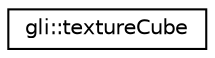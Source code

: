 digraph "Graphical Class Hierarchy"
{
  edge [fontname="Helvetica",fontsize="10",labelfontname="Helvetica",labelfontsize="10"];
  node [fontname="Helvetica",fontsize="10",shape=record];
  rankdir="LR";
  Node1 [label="gli::textureCube",height=0.2,width=0.4,color="black", fillcolor="white", style="filled",URL="$classgli_1_1textureCube.html"];
}
